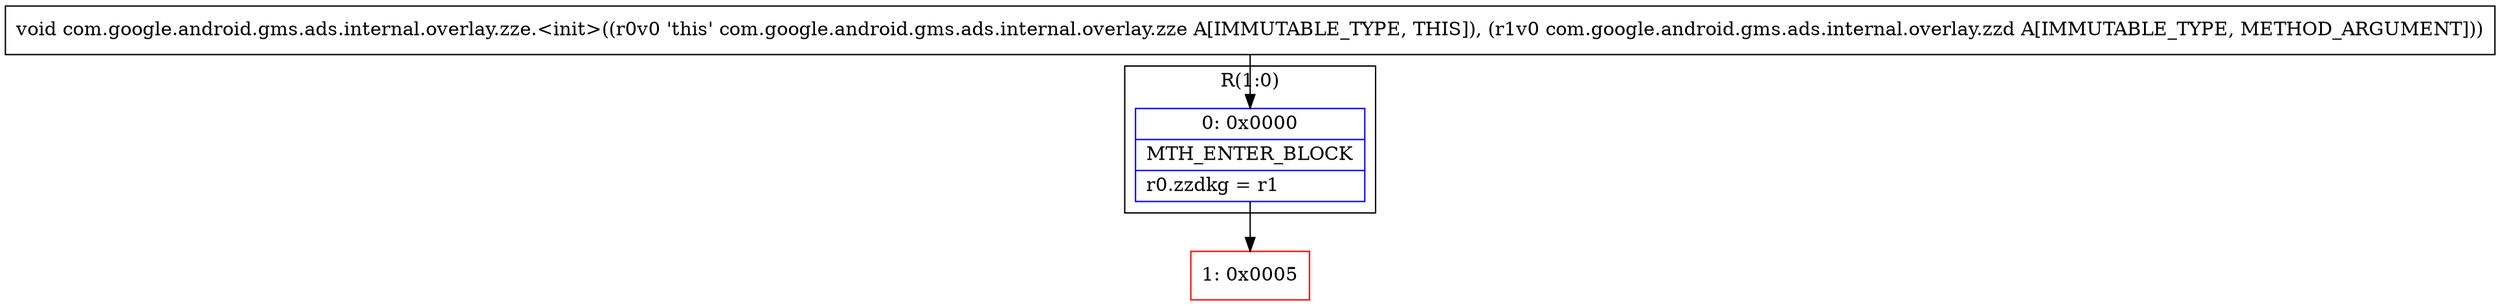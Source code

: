 digraph "CFG forcom.google.android.gms.ads.internal.overlay.zze.\<init\>(Lcom\/google\/android\/gms\/ads\/internal\/overlay\/zzd;)V" {
subgraph cluster_Region_962344047 {
label = "R(1:0)";
node [shape=record,color=blue];
Node_0 [shape=record,label="{0\:\ 0x0000|MTH_ENTER_BLOCK\l|r0.zzdkg = r1\l}"];
}
Node_1 [shape=record,color=red,label="{1\:\ 0x0005}"];
MethodNode[shape=record,label="{void com.google.android.gms.ads.internal.overlay.zze.\<init\>((r0v0 'this' com.google.android.gms.ads.internal.overlay.zze A[IMMUTABLE_TYPE, THIS]), (r1v0 com.google.android.gms.ads.internal.overlay.zzd A[IMMUTABLE_TYPE, METHOD_ARGUMENT])) }"];
MethodNode -> Node_0;
Node_0 -> Node_1;
}

